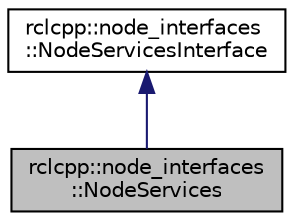 digraph "rclcpp::node_interfaces::NodeServices"
{
  edge [fontname="Helvetica",fontsize="10",labelfontname="Helvetica",labelfontsize="10"];
  node [fontname="Helvetica",fontsize="10",shape=record];
  Node2 [label="rclcpp::node_interfaces\l::NodeServices",height=0.2,width=0.4,color="black", fillcolor="grey75", style="filled", fontcolor="black"];
  Node3 -> Node2 [dir="back",color="midnightblue",fontsize="10",style="solid",fontname="Helvetica"];
  Node3 [label="rclcpp::node_interfaces\l::NodeServicesInterface",height=0.2,width=0.4,color="black", fillcolor="white", style="filled",URL="$classrclcpp_1_1node__interfaces_1_1NodeServicesInterface.html",tooltip="Pure virtual interface class for the NodeServices part of the Node API. "];
}
